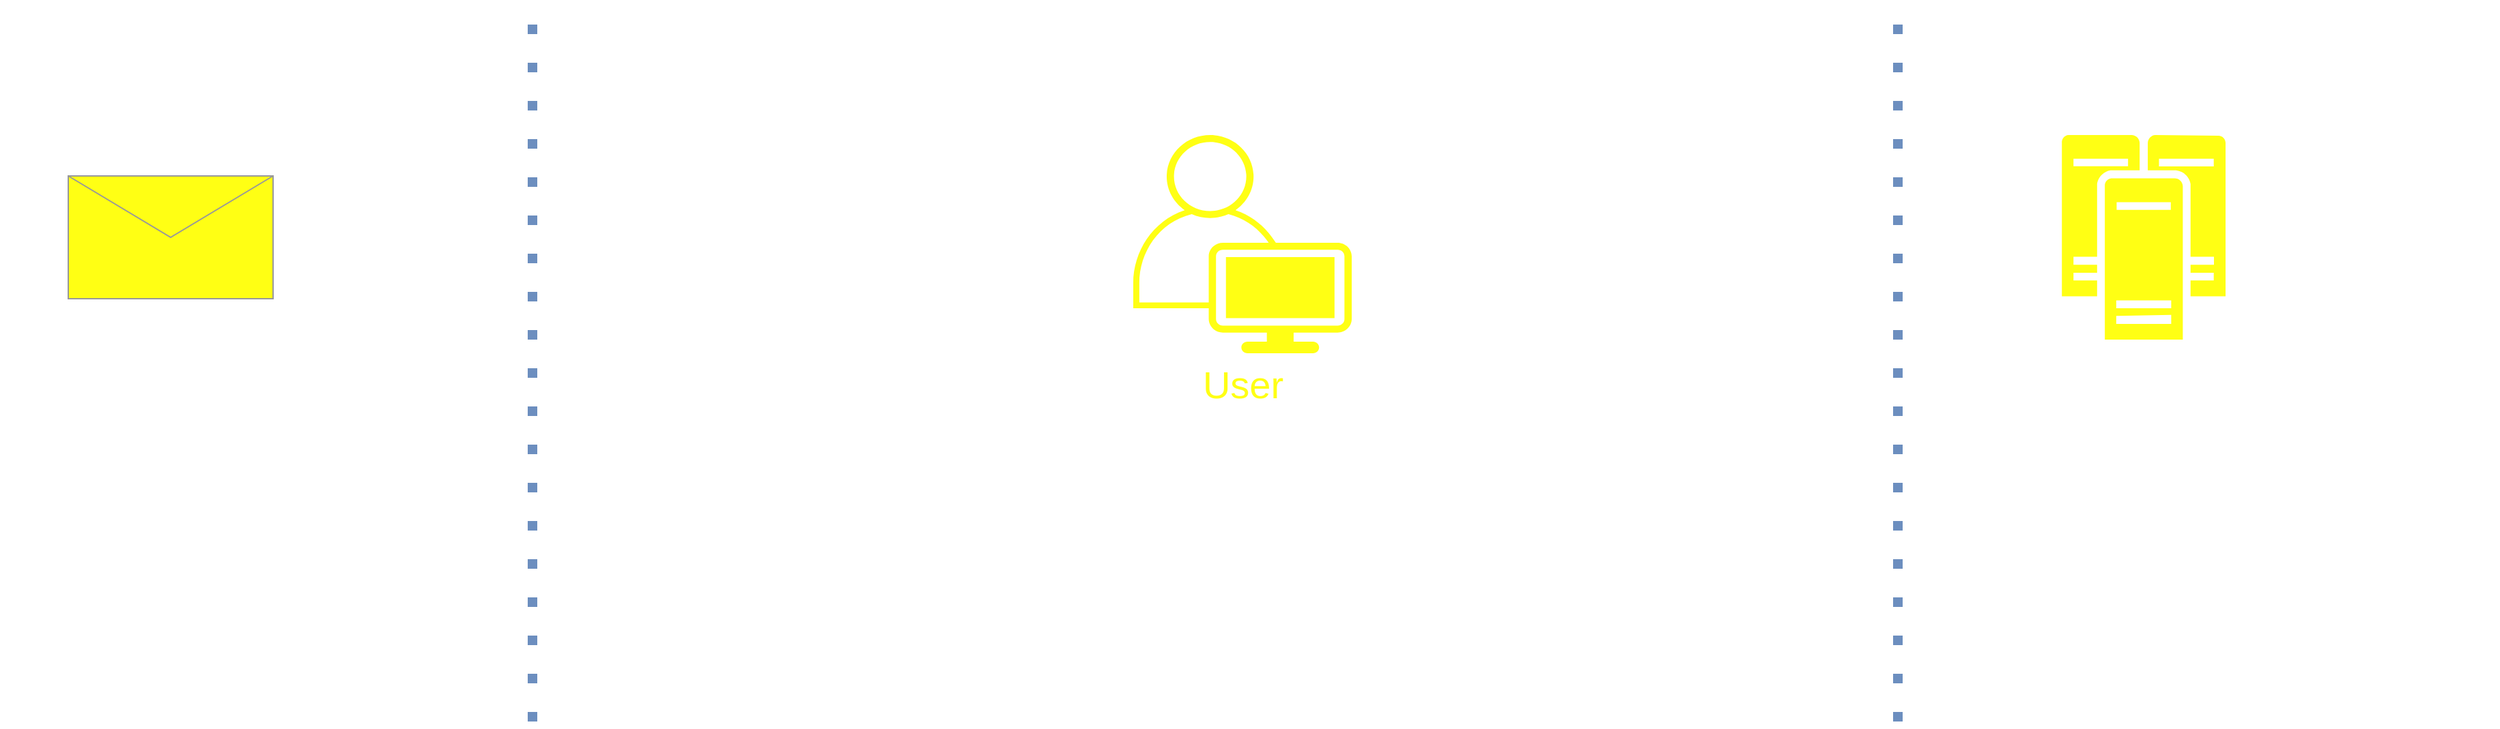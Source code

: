 <mxfile version="14.9.6" type="device"><diagram id="D8pKe3Nhd1XmaCRHvrBL" name="Page-1"><mxGraphModel dx="2942" dy="1182" grid="1" gridSize="10" guides="1" tooltips="1" connect="1" arrows="1" fold="1" page="1" pageScale="1" pageWidth="1920" pageHeight="1200" background="none" math="0" shadow="0"><root><mxCell id="0"/><mxCell id="1" parent="0"/><mxCell id="_PNxyBA6DEy3yYIReQ-5-2" value="&lt;font style=&quot;font-size: 28px&quot; color=&quot;#ffffff&quot;&gt;Phishing Email&lt;/font&gt;" style="verticalLabelPosition=bottom;shadow=0;dashed=0;align=center;html=1;verticalAlign=top;strokeWidth=1;shape=mxgraph.mockup.misc.mail2;strokeColor=#999999;fillColor=#FFFF14;" parent="1" vertex="1"><mxGeometry x="140" y="150" width="150" height="90" as="geometry"/></mxCell><mxCell id="_PNxyBA6DEy3yYIReQ-5-3" value="&lt;font style=&quot;font-size: 28px&quot; color=&quot;#ffff14&quot;&gt;User&lt;/font&gt;" style="points=[[0.35,0,0],[0.98,0.51,0],[1,0.71,0],[0.67,1,0],[0,0.795,0],[0,0.65,0]];verticalLabelPosition=bottom;html=1;verticalAlign=top;aspect=fixed;align=center;pointerEvents=1;shape=mxgraph.cisco19.user;strokeColor=#d6b656;fillColor=#FFFF14;" parent="1" vertex="1"><mxGeometry x="920" y="120" width="160" height="160" as="geometry"/></mxCell><mxCell id="_PNxyBA6DEy3yYIReQ-5-4" value="&lt;font style=&quot;font-size: 28px&quot; color=&quot;#ffffff&quot;&gt;Attacker Infrastructure&lt;/font&gt;" style="aspect=fixed;pointerEvents=1;shadow=0;dashed=0;html=1;strokeColor=none;labelPosition=center;verticalLabelPosition=bottom;verticalAlign=top;align=center;shape=mxgraph.mscae.enterprise.cluster_server;fillColor=#FFFF14;" parent="1" vertex="1"><mxGeometry x="1600" y="120" width="120" height="150" as="geometry"/></mxCell><mxCell id="_PNxyBA6DEy3yYIReQ-5-7" value="" style="endArrow=none;dashed=1;html=1;dashPattern=1 3;strokeWidth=7;fillColor=#dae8fc;strokeColor=#6c8ebf;" parent="1" edge="1"><mxGeometry width="50" height="50" relative="1" as="geometry"><mxPoint x="480" y="550" as="sourcePoint"/><mxPoint x="480" y="25" as="targetPoint"/></mxGeometry></mxCell><mxCell id="_PNxyBA6DEy3yYIReQ-5-8" value="" style="endArrow=none;dashed=1;html=1;dashPattern=1 3;strokeWidth=7;fillColor=#dae8fc;strokeColor=#6c8ebf;" parent="1" edge="1"><mxGeometry width="50" height="50" relative="1" as="geometry"><mxPoint x="1480" y="550" as="sourcePoint"/><mxPoint x="1480" y="25" as="targetPoint"/></mxGeometry></mxCell><mxCell id="_PNxyBA6DEy3yYIReQ-5-9" value="&lt;font style=&quot;font-size: 28px&quot; color=&quot;#ffffff&quot;&gt;We are here&lt;/font&gt;" style="text;html=1;strokeColor=none;fillColor=none;align=center;verticalAlign=middle;whiteSpace=wrap;rounded=0;fontStyle=1" parent="1" vertex="1"><mxGeometry x="865" y="390" width="270" height="20" as="geometry"/></mxCell><mxCell id="_PNxyBA6DEy3yYIReQ-5-14" value="&lt;font style=&quot;font-size: 28px&quot; color=&quot;#ffffff&quot;&gt;&lt;i&gt;Phish Sent&lt;/i&gt;&lt;/font&gt;" style="text;html=1;strokeColor=none;fillColor=none;align=center;verticalAlign=middle;whiteSpace=wrap;rounded=0;" parent="1" vertex="1"><mxGeometry x="90" y="520" width="270" height="20" as="geometry"/></mxCell><mxCell id="_PNxyBA6DEy3yYIReQ-5-15" value="&lt;span style=&quot;font-size: 28px&quot;&gt;&lt;i&gt;&lt;font color=&quot;#ffffff&quot;&gt;Malicious Attachment Opened&lt;/font&gt;&lt;/i&gt;&lt;/span&gt;" style="text;html=1;strokeColor=none;fillColor=none;align=center;verticalAlign=middle;whiteSpace=wrap;rounded=0;" parent="1" vertex="1"><mxGeometry x="810" y="520" width="415" height="20" as="geometry"/></mxCell><mxCell id="_PNxyBA6DEy3yYIReQ-5-16" value="&lt;span style=&quot;font-size: 28px&quot;&gt;&lt;i&gt;&lt;font color=&quot;#ffffff&quot;&gt;Command and Control&lt;/font&gt;&lt;/i&gt;&lt;/span&gt;" style="text;html=1;strokeColor=none;fillColor=none;align=center;verticalAlign=middle;whiteSpace=wrap;rounded=0;" parent="1" vertex="1"><mxGeometry x="1505" y="520" width="415" height="20" as="geometry"/></mxCell></root></mxGraphModel></diagram></mxfile>